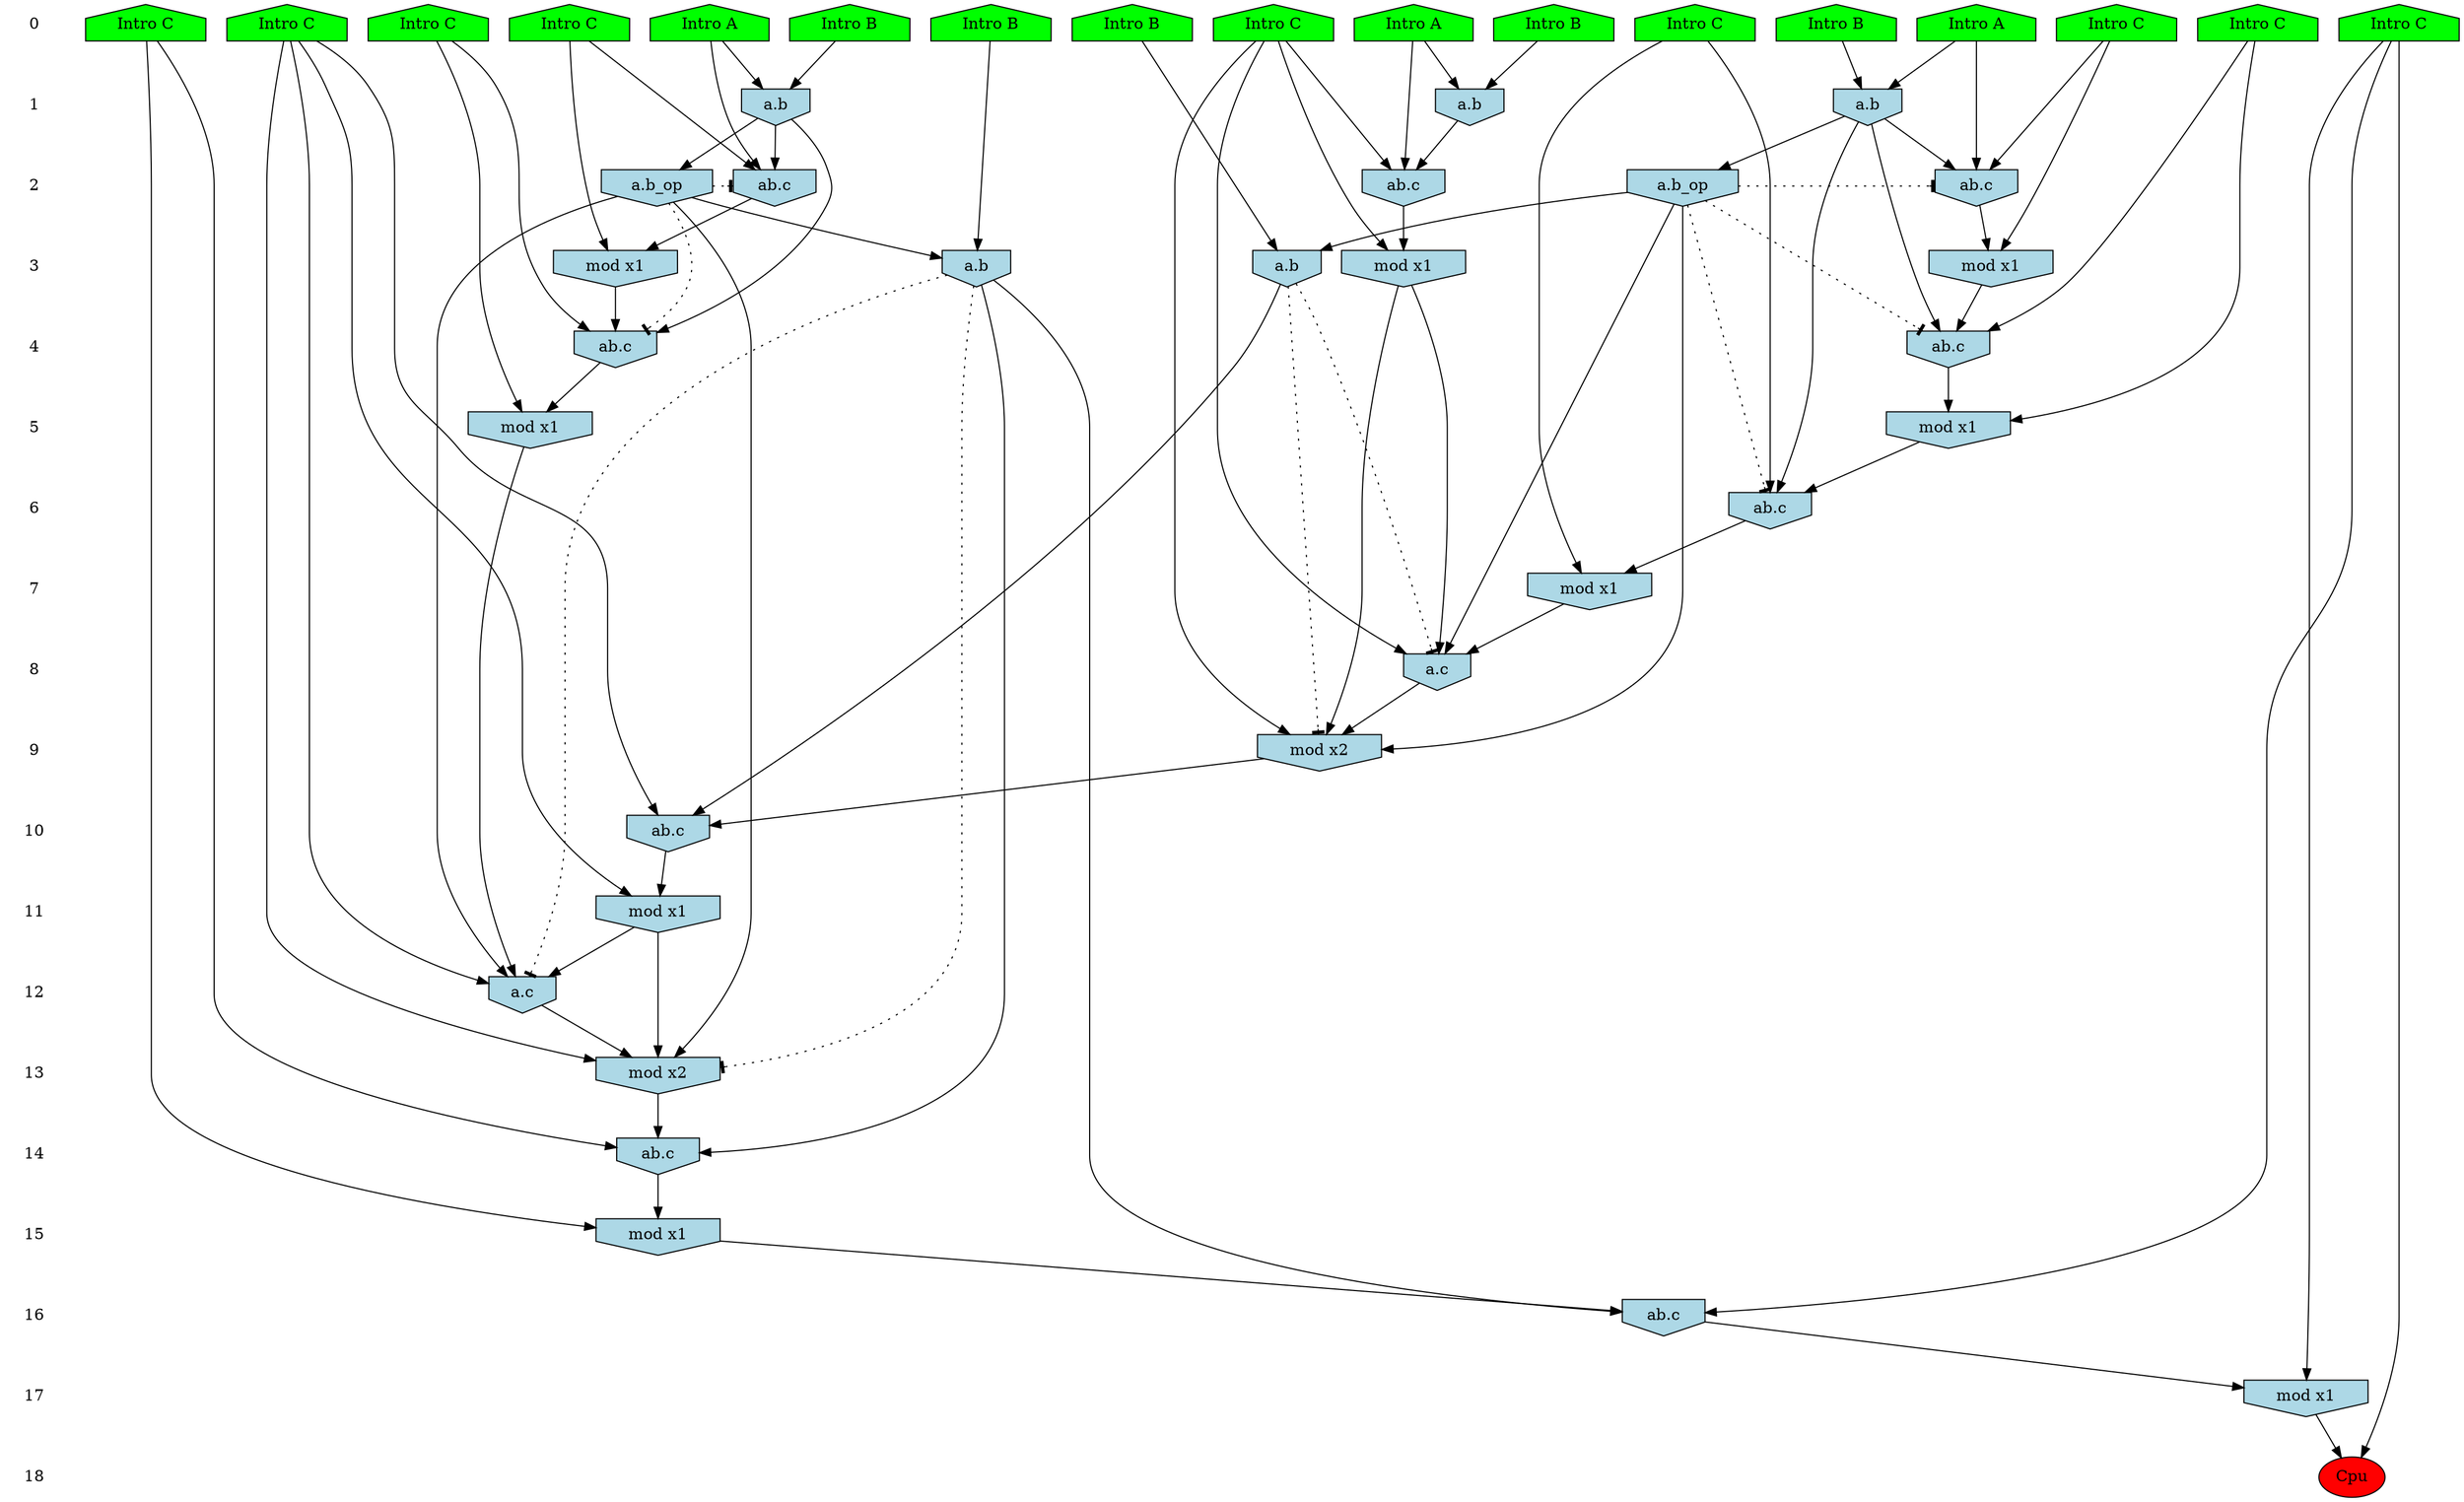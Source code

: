 /* Compression of 1 causal flows obtained in average at 1.130367E+01 t.u */
/* Compressed causal flows were: [1587] */
digraph G{
 ranksep=.5 ; 
{ rank = same ; "0" [shape=plaintext] ; node_1 [label ="Intro B", shape=house, style=filled, fillcolor=green] ;
node_2 [label ="Intro B", shape=house, style=filled, fillcolor=green] ;
node_3 [label ="Intro A", shape=house, style=filled, fillcolor=green] ;
node_4 [label ="Intro B", shape=house, style=filled, fillcolor=green] ;
node_5 [label ="Intro A", shape=house, style=filled, fillcolor=green] ;
node_6 [label ="Intro B", shape=house, style=filled, fillcolor=green] ;
node_7 [label ="Intro A", shape=house, style=filled, fillcolor=green] ;
node_8 [label ="Intro B", shape=house, style=filled, fillcolor=green] ;
node_9 [label ="Intro C", shape=house, style=filled, fillcolor=green] ;
node_10 [label ="Intro C", shape=house, style=filled, fillcolor=green] ;
node_11 [label ="Intro C", shape=house, style=filled, fillcolor=green] ;
node_12 [label ="Intro C", shape=house, style=filled, fillcolor=green] ;
node_13 [label ="Intro C", shape=house, style=filled, fillcolor=green] ;
node_14 [label ="Intro C", shape=house, style=filled, fillcolor=green] ;
node_15 [label ="Intro C", shape=house, style=filled, fillcolor=green] ;
node_16 [label ="Intro C", shape=house, style=filled, fillcolor=green] ;
node_17 [label ="Intro C", shape=house, style=filled, fillcolor=green] ;
}
{ rank = same ; "1" [shape=plaintext] ; node_18 [label="a.b", shape=invhouse, style=filled, fillcolor = lightblue] ;
node_21 [label="a.b", shape=invhouse, style=filled, fillcolor = lightblue] ;
node_28 [label="a.b", shape=invhouse, style=filled, fillcolor = lightblue] ;
}
{ rank = same ; "2" [shape=plaintext] ; node_19 [label="ab.c", shape=invhouse, style=filled, fillcolor = lightblue] ;
node_22 [label="ab.c", shape=invhouse, style=filled, fillcolor = lightblue] ;
node_27 [label="a.b_op", shape=invhouse, style=filled, fillcolor = lightblue] ;
node_29 [label="ab.c", shape=invhouse, style=filled, fillcolor = lightblue] ;
node_38 [label="a.b_op", shape=invhouse, style=filled, fillcolor = lightblue] ;
}
{ rank = same ; "3" [shape=plaintext] ; node_20 [label="mod x1", shape=invhouse, style=filled, fillcolor = lightblue] ;
node_24 [label="mod x1", shape=invhouse, style=filled, fillcolor = lightblue] ;
node_31 [label="mod x1", shape=invhouse, style=filled, fillcolor = lightblue] ;
node_35 [label="a.b", shape=invhouse, style=filled, fillcolor = lightblue] ;
node_42 [label="a.b", shape=invhouse, style=filled, fillcolor = lightblue] ;
}
{ rank = same ; "4" [shape=plaintext] ; node_23 [label="ab.c", shape=invhouse, style=filled, fillcolor = lightblue] ;
node_32 [label="ab.c", shape=invhouse, style=filled, fillcolor = lightblue] ;
}
{ rank = same ; "5" [shape=plaintext] ; node_25 [label="mod x1", shape=invhouse, style=filled, fillcolor = lightblue] ;
node_37 [label="mod x1", shape=invhouse, style=filled, fillcolor = lightblue] ;
}
{ rank = same ; "6" [shape=plaintext] ; node_26 [label="ab.c", shape=invhouse, style=filled, fillcolor = lightblue] ;
}
{ rank = same ; "7" [shape=plaintext] ; node_30 [label="mod x1", shape=invhouse, style=filled, fillcolor = lightblue] ;
}
{ rank = same ; "8" [shape=plaintext] ; node_33 [label="a.c", shape=invhouse, style=filled, fillcolor = lightblue] ;
}
{ rank = same ; "9" [shape=plaintext] ; node_34 [label="mod x2", shape=invhouse, style=filled, fillcolor = lightblue] ;
}
{ rank = same ; "10" [shape=plaintext] ; node_36 [label="ab.c", shape=invhouse, style=filled, fillcolor = lightblue] ;
}
{ rank = same ; "11" [shape=plaintext] ; node_39 [label="mod x1", shape=invhouse, style=filled, fillcolor = lightblue] ;
}
{ rank = same ; "12" [shape=plaintext] ; node_40 [label="a.c", shape=invhouse, style=filled, fillcolor = lightblue] ;
}
{ rank = same ; "13" [shape=plaintext] ; node_41 [label="mod x2", shape=invhouse, style=filled, fillcolor = lightblue] ;
}
{ rank = same ; "14" [shape=plaintext] ; node_43 [label="ab.c", shape=invhouse, style=filled, fillcolor = lightblue] ;
}
{ rank = same ; "15" [shape=plaintext] ; node_44 [label="mod x1", shape=invhouse, style=filled, fillcolor = lightblue] ;
}
{ rank = same ; "16" [shape=plaintext] ; node_45 [label="ab.c", shape=invhouse, style=filled, fillcolor = lightblue] ;
}
{ rank = same ; "17" [shape=plaintext] ; node_46 [label="mod x1", shape=invhouse, style=filled, fillcolor = lightblue] ;
}
{ rank = same ; "18" [shape=plaintext] ; node_47 [label ="Cpu", style=filled, fillcolor=red] ;
}
"0" -> "1" [style="invis"]; 
"1" -> "2" [style="invis"]; 
"2" -> "3" [style="invis"]; 
"3" -> "4" [style="invis"]; 
"4" -> "5" [style="invis"]; 
"5" -> "6" [style="invis"]; 
"6" -> "7" [style="invis"]; 
"7" -> "8" [style="invis"]; 
"8" -> "9" [style="invis"]; 
"9" -> "10" [style="invis"]; 
"10" -> "11" [style="invis"]; 
"11" -> "12" [style="invis"]; 
"12" -> "13" [style="invis"]; 
"13" -> "14" [style="invis"]; 
"14" -> "15" [style="invis"]; 
"15" -> "16" [style="invis"]; 
"16" -> "17" [style="invis"]; 
"17" -> "18" [style="invis"]; 
node_2 -> node_18
node_5 -> node_18
node_5 -> node_19
node_9 -> node_19
node_18 -> node_19
node_9 -> node_20
node_19 -> node_20
node_6 -> node_21
node_7 -> node_21
node_7 -> node_22
node_13 -> node_22
node_21 -> node_22
node_10 -> node_23
node_18 -> node_23
node_20 -> node_23
node_13 -> node_24
node_22 -> node_24
node_10 -> node_25
node_23 -> node_25
node_16 -> node_26
node_18 -> node_26
node_25 -> node_26
node_18 -> node_27
node_3 -> node_28
node_8 -> node_28
node_3 -> node_29
node_11 -> node_29
node_28 -> node_29
node_16 -> node_30
node_26 -> node_30
node_11 -> node_31
node_29 -> node_31
node_14 -> node_32
node_28 -> node_32
node_31 -> node_32
node_13 -> node_33
node_24 -> node_33
node_27 -> node_33
node_30 -> node_33
node_13 -> node_34
node_24 -> node_34
node_27 -> node_34
node_33 -> node_34
node_4 -> node_35
node_27 -> node_35
node_15 -> node_36
node_34 -> node_36
node_35 -> node_36
node_14 -> node_37
node_32 -> node_37
node_28 -> node_38
node_15 -> node_39
node_36 -> node_39
node_15 -> node_40
node_37 -> node_40
node_38 -> node_40
node_39 -> node_40
node_15 -> node_41
node_38 -> node_41
node_39 -> node_41
node_40 -> node_41
node_1 -> node_42
node_38 -> node_42
node_17 -> node_43
node_41 -> node_43
node_42 -> node_43
node_17 -> node_44
node_43 -> node_44
node_12 -> node_45
node_42 -> node_45
node_44 -> node_45
node_12 -> node_46
node_45 -> node_46
node_12 -> node_47
node_46 -> node_47
node_27 -> node_26 [style=dotted, arrowhead = tee] 
node_27 -> node_23 [style=dotted, arrowhead = tee] 
node_27 -> node_19 [style=dotted, arrowhead = tee] 
node_35 -> node_34 [style=dotted, arrowhead = tee] 
node_35 -> node_33 [style=dotted, arrowhead = tee] 
node_38 -> node_32 [style=dotted, arrowhead = tee] 
node_38 -> node_29 [style=dotted, arrowhead = tee] 
node_42 -> node_41 [style=dotted, arrowhead = tee] 
node_42 -> node_40 [style=dotted, arrowhead = tee] 
}
/*
 Dot generation time: 0.000200
*/